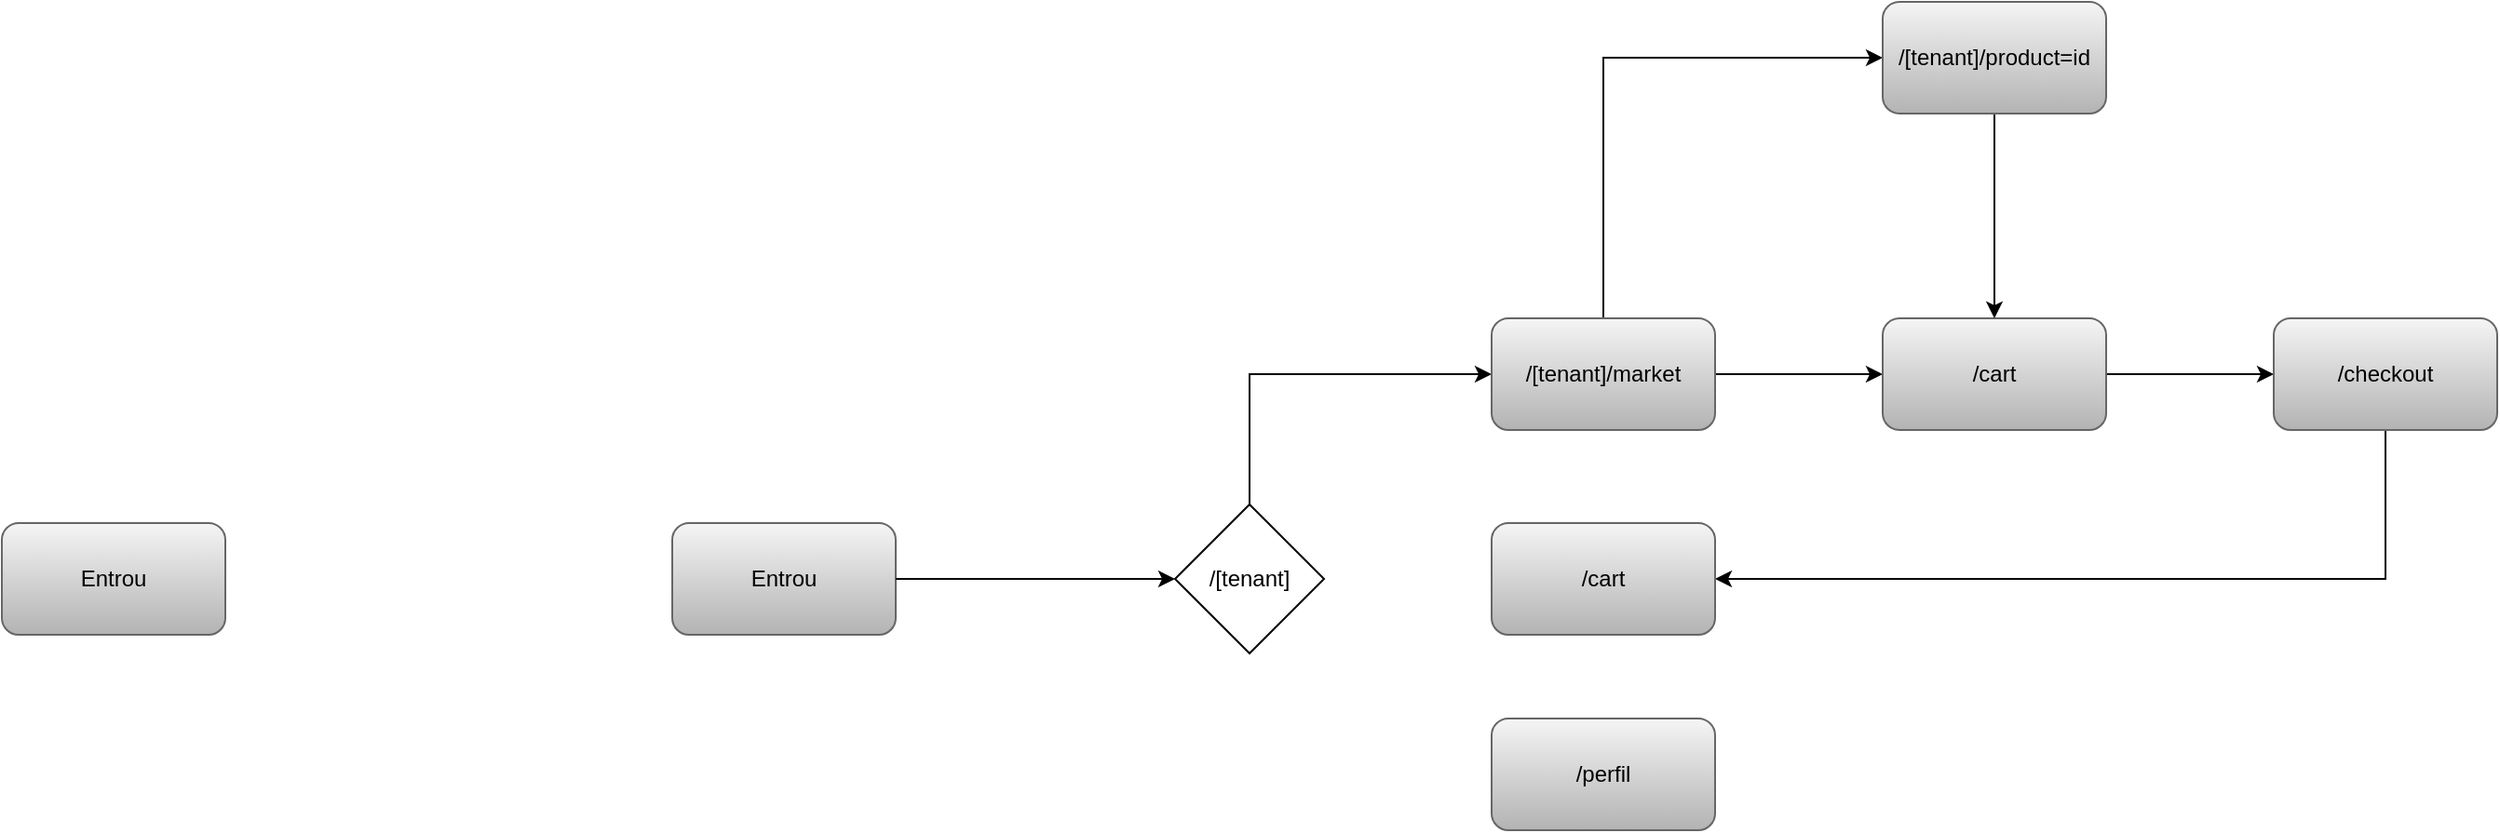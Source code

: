 <mxfile version="24.8.6">
  <diagram name="Página-1" id="3N2PMWoqHrxlGT9v2ru2">
    <mxGraphModel dx="1793" dy="975" grid="1" gridSize="10" guides="1" tooltips="1" connect="1" arrows="1" fold="1" page="1" pageScale="1" pageWidth="1654" pageHeight="1169" math="0" shadow="0">
      <root>
        <mxCell id="0" />
        <mxCell id="1" parent="0" />
        <mxCell id="OFQfx801gnrAqrKkaZJe-4" style="edgeStyle=orthogonalEdgeStyle;rounded=0;orthogonalLoop=1;jettySize=auto;html=1;" edge="1" parent="1" source="OFQfx801gnrAqrKkaZJe-13" target="OFQfx801gnrAqrKkaZJe-3">
          <mxGeometry relative="1" as="geometry">
            <Array as="points">
              <mxPoint x="750" y="400" />
            </Array>
          </mxGeometry>
        </mxCell>
        <mxCell id="OFQfx801gnrAqrKkaZJe-2" value="Entrou" style="rounded=1;whiteSpace=wrap;html=1;fillColor=#f5f5f5;gradientColor=#b3b3b3;strokeColor=#666666;" vertex="1" parent="1">
          <mxGeometry x="440" y="480" width="120" height="60" as="geometry" />
        </mxCell>
        <mxCell id="OFQfx801gnrAqrKkaZJe-10" style="edgeStyle=orthogonalEdgeStyle;rounded=0;orthogonalLoop=1;jettySize=auto;html=1;" edge="1" parent="1" source="OFQfx801gnrAqrKkaZJe-3" target="OFQfx801gnrAqrKkaZJe-8">
          <mxGeometry relative="1" as="geometry" />
        </mxCell>
        <mxCell id="OFQfx801gnrAqrKkaZJe-17" style="edgeStyle=orthogonalEdgeStyle;rounded=0;orthogonalLoop=1;jettySize=auto;html=1;entryX=0;entryY=0.5;entryDx=0;entryDy=0;" edge="1" parent="1" source="OFQfx801gnrAqrKkaZJe-3" target="OFQfx801gnrAqrKkaZJe-16">
          <mxGeometry relative="1" as="geometry">
            <Array as="points">
              <mxPoint x="940" y="230" />
            </Array>
          </mxGeometry>
        </mxCell>
        <mxCell id="OFQfx801gnrAqrKkaZJe-3" value="/[tenant]/market" style="rounded=1;whiteSpace=wrap;html=1;fillColor=#f5f5f5;gradientColor=#b3b3b3;strokeColor=#666666;" vertex="1" parent="1">
          <mxGeometry x="880" y="370" width="120" height="60" as="geometry" />
        </mxCell>
        <mxCell id="OFQfx801gnrAqrKkaZJe-7" style="edgeStyle=orthogonalEdgeStyle;rounded=0;orthogonalLoop=1;jettySize=auto;html=1;" edge="1" parent="1" source="OFQfx801gnrAqrKkaZJe-8" target="OFQfx801gnrAqrKkaZJe-9">
          <mxGeometry relative="1" as="geometry" />
        </mxCell>
        <mxCell id="OFQfx801gnrAqrKkaZJe-8" value="/cart" style="rounded=1;whiteSpace=wrap;html=1;fillColor=#f5f5f5;gradientColor=#b3b3b3;strokeColor=#666666;" vertex="1" parent="1">
          <mxGeometry x="1090" y="370" width="120" height="60" as="geometry" />
        </mxCell>
        <mxCell id="OFQfx801gnrAqrKkaZJe-15" style="edgeStyle=orthogonalEdgeStyle;rounded=0;orthogonalLoop=1;jettySize=auto;html=1;entryX=1;entryY=0.5;entryDx=0;entryDy=0;" edge="1" parent="1" source="OFQfx801gnrAqrKkaZJe-9" target="OFQfx801gnrAqrKkaZJe-11">
          <mxGeometry relative="1" as="geometry">
            <Array as="points">
              <mxPoint x="1360" y="510" />
            </Array>
          </mxGeometry>
        </mxCell>
        <mxCell id="OFQfx801gnrAqrKkaZJe-9" value="/checkout" style="rounded=1;whiteSpace=wrap;html=1;fillColor=#f5f5f5;gradientColor=#b3b3b3;strokeColor=#666666;" vertex="1" parent="1">
          <mxGeometry x="1300" y="370" width="120" height="60" as="geometry" />
        </mxCell>
        <mxCell id="OFQfx801gnrAqrKkaZJe-11" value="/cart" style="rounded=1;whiteSpace=wrap;html=1;fillColor=#f5f5f5;gradientColor=#b3b3b3;strokeColor=#666666;" vertex="1" parent="1">
          <mxGeometry x="880" y="480" width="120" height="60" as="geometry" />
        </mxCell>
        <mxCell id="OFQfx801gnrAqrKkaZJe-12" value="/perfil" style="rounded=1;whiteSpace=wrap;html=1;fillColor=#f5f5f5;gradientColor=#b3b3b3;strokeColor=#666666;" vertex="1" parent="1">
          <mxGeometry x="880" y="585" width="120" height="60" as="geometry" />
        </mxCell>
        <mxCell id="OFQfx801gnrAqrKkaZJe-14" value="" style="edgeStyle=orthogonalEdgeStyle;rounded=0;orthogonalLoop=1;jettySize=auto;html=1;" edge="1" parent="1" source="OFQfx801gnrAqrKkaZJe-2" target="OFQfx801gnrAqrKkaZJe-13">
          <mxGeometry relative="1" as="geometry">
            <mxPoint x="560" y="510" as="sourcePoint" />
            <mxPoint x="940" y="430" as="targetPoint" />
          </mxGeometry>
        </mxCell>
        <mxCell id="OFQfx801gnrAqrKkaZJe-13" value="/[tenant]" style="rhombus;whiteSpace=wrap;html=1;" vertex="1" parent="1">
          <mxGeometry x="710" y="470" width="80" height="80" as="geometry" />
        </mxCell>
        <mxCell id="OFQfx801gnrAqrKkaZJe-18" style="edgeStyle=orthogonalEdgeStyle;rounded=0;orthogonalLoop=1;jettySize=auto;html=1;entryX=0.5;entryY=0;entryDx=0;entryDy=0;" edge="1" parent="1" source="OFQfx801gnrAqrKkaZJe-16" target="OFQfx801gnrAqrKkaZJe-8">
          <mxGeometry relative="1" as="geometry" />
        </mxCell>
        <mxCell id="OFQfx801gnrAqrKkaZJe-16" value="/[tenant]/product=id" style="rounded=1;whiteSpace=wrap;html=1;fillColor=#f5f5f5;gradientColor=#b3b3b3;strokeColor=#666666;" vertex="1" parent="1">
          <mxGeometry x="1090" y="200" width="120" height="60" as="geometry" />
        </mxCell>
        <mxCell id="OFQfx801gnrAqrKkaZJe-19" value="Entrou" style="rounded=1;whiteSpace=wrap;html=1;fillColor=#f5f5f5;gradientColor=#b3b3b3;strokeColor=#666666;" vertex="1" parent="1">
          <mxGeometry x="80" y="480" width="120" height="60" as="geometry" />
        </mxCell>
      </root>
    </mxGraphModel>
  </diagram>
</mxfile>

